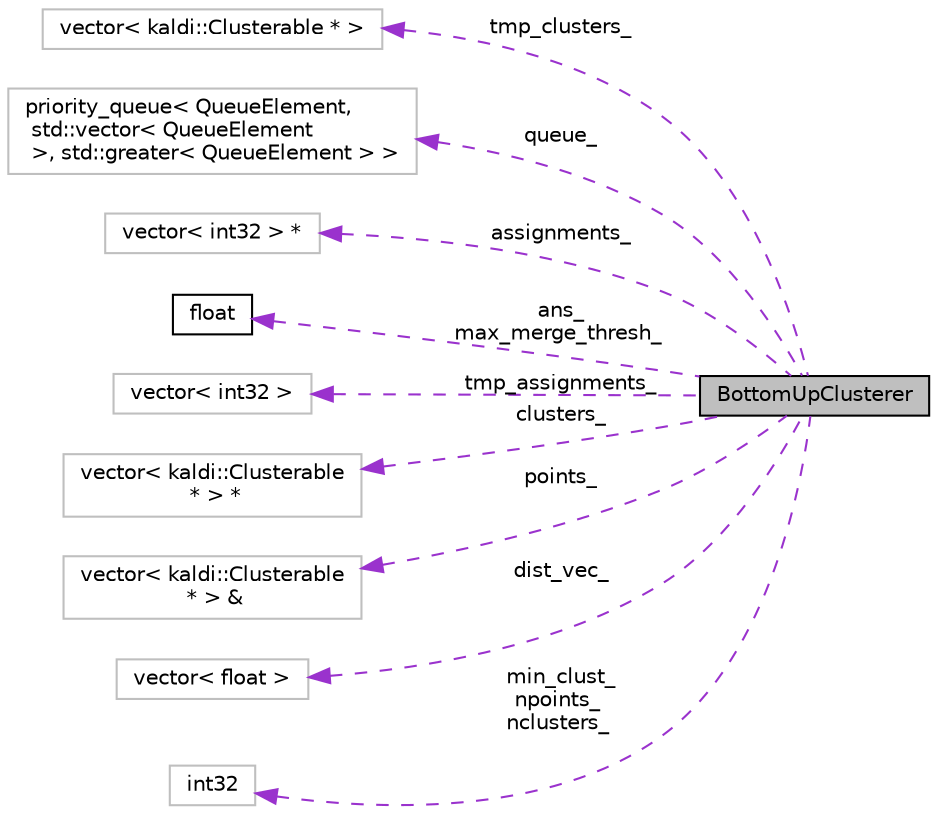 digraph "BottomUpClusterer"
{
  edge [fontname="Helvetica",fontsize="10",labelfontname="Helvetica",labelfontsize="10"];
  node [fontname="Helvetica",fontsize="10",shape=record];
  rankdir="LR";
  Node1 [label="BottomUpClusterer",height=0.2,width=0.4,color="black", fillcolor="grey75", style="filled", fontcolor="black"];
  Node2 -> Node1 [dir="back",color="darkorchid3",fontsize="10",style="dashed",label=" tmp_clusters_" ,fontname="Helvetica"];
  Node2 [label="vector\< kaldi::Clusterable * \>",height=0.2,width=0.4,color="grey75", fillcolor="white", style="filled"];
  Node3 -> Node1 [dir="back",color="darkorchid3",fontsize="10",style="dashed",label=" queue_" ,fontname="Helvetica"];
  Node3 [label="priority_queue\< QueueElement,\l std::vector\< QueueElement\l \>, std::greater\< QueueElement \> \>",height=0.2,width=0.4,color="grey75", fillcolor="white", style="filled"];
  Node4 -> Node1 [dir="back",color="darkorchid3",fontsize="10",style="dashed",label=" assignments_" ,fontname="Helvetica"];
  Node4 [label="vector\< int32 \> *",height=0.2,width=0.4,color="grey75", fillcolor="white", style="filled"];
  Node5 -> Node1 [dir="back",color="darkorchid3",fontsize="10",style="dashed",label=" ans_\nmax_merge_thresh_" ,fontname="Helvetica"];
  Node5 [label="float",height=0.2,width=0.4,color="black", fillcolor="white", style="filled",URL="$classfloat.html"];
  Node6 -> Node1 [dir="back",color="darkorchid3",fontsize="10",style="dashed",label=" tmp_assignments_" ,fontname="Helvetica"];
  Node6 [label="vector\< int32 \>",height=0.2,width=0.4,color="grey75", fillcolor="white", style="filled"];
  Node7 -> Node1 [dir="back",color="darkorchid3",fontsize="10",style="dashed",label=" clusters_" ,fontname="Helvetica"];
  Node7 [label="vector\< kaldi::Clusterable\l * \> *",height=0.2,width=0.4,color="grey75", fillcolor="white", style="filled"];
  Node8 -> Node1 [dir="back",color="darkorchid3",fontsize="10",style="dashed",label=" points_" ,fontname="Helvetica"];
  Node8 [label="vector\< kaldi::Clusterable\l * \> &",height=0.2,width=0.4,color="grey75", fillcolor="white", style="filled"];
  Node9 -> Node1 [dir="back",color="darkorchid3",fontsize="10",style="dashed",label=" dist_vec_" ,fontname="Helvetica"];
  Node9 [label="vector\< float \>",height=0.2,width=0.4,color="grey75", fillcolor="white", style="filled"];
  Node10 -> Node1 [dir="back",color="darkorchid3",fontsize="10",style="dashed",label=" min_clust_\nnpoints_\nnclusters_" ,fontname="Helvetica"];
  Node10 [label="int32",height=0.2,width=0.4,color="grey75", fillcolor="white", style="filled"];
}
